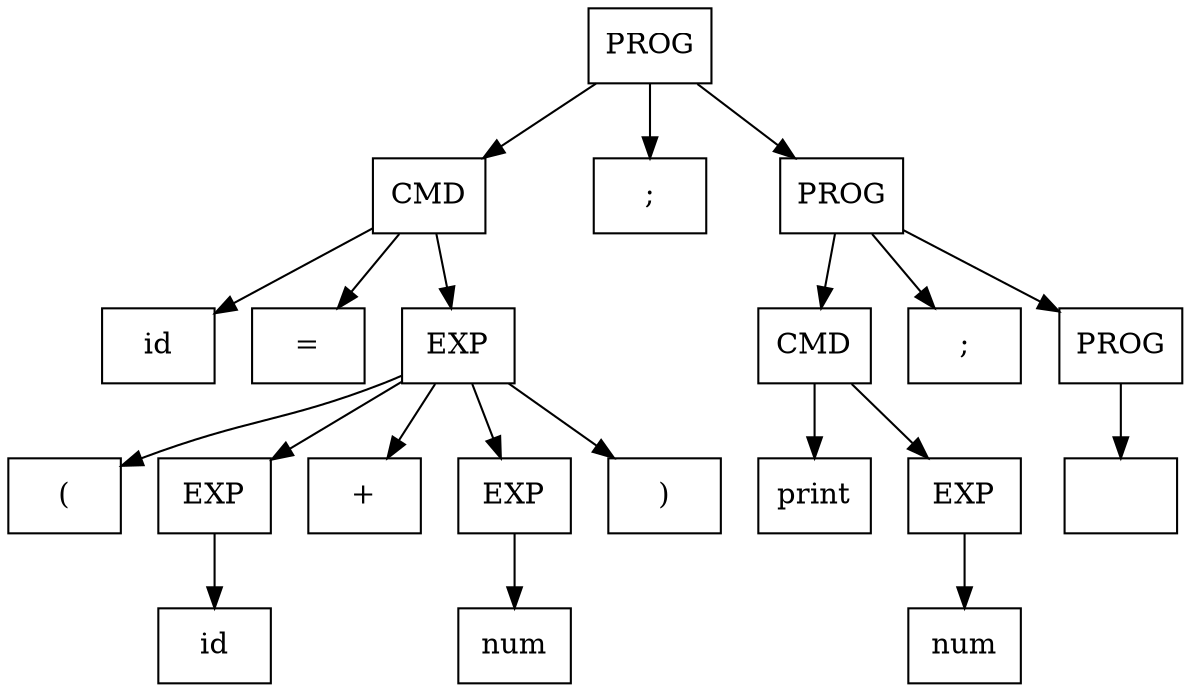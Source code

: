 digraph tree {
0 [label="PROG",shape=box];0->1;
1 [label="CMD",shape=box];1->2;
2 [label="id",shape=box];1->3;
3 [label="=",shape=box];1->4;
4 [label="EXP",shape=box];4->5;
5 [label="(",shape=box];4->6;
6 [label="EXP",shape=box];6->7;
7 [label="id",shape=box];4->8;
8 [label="+",shape=box];4->9;
9 [label="EXP",shape=box];9->10;
10 [label="num",shape=box];4->11;
11 [label=")",shape=box];0->12;
12 [label=";",shape=box];0->13;
13 [label="PROG",shape=box];13->14;
14 [label="CMD",shape=box];14->15;
15 [label="print",shape=box];14->16;
16 [label="EXP",shape=box];16->17;
17 [label="num",shape=box];13->18;
18 [label=";",shape=box];13->19;
19 [label="PROG",shape=box];19->20;
20 [label="",shape=box];}